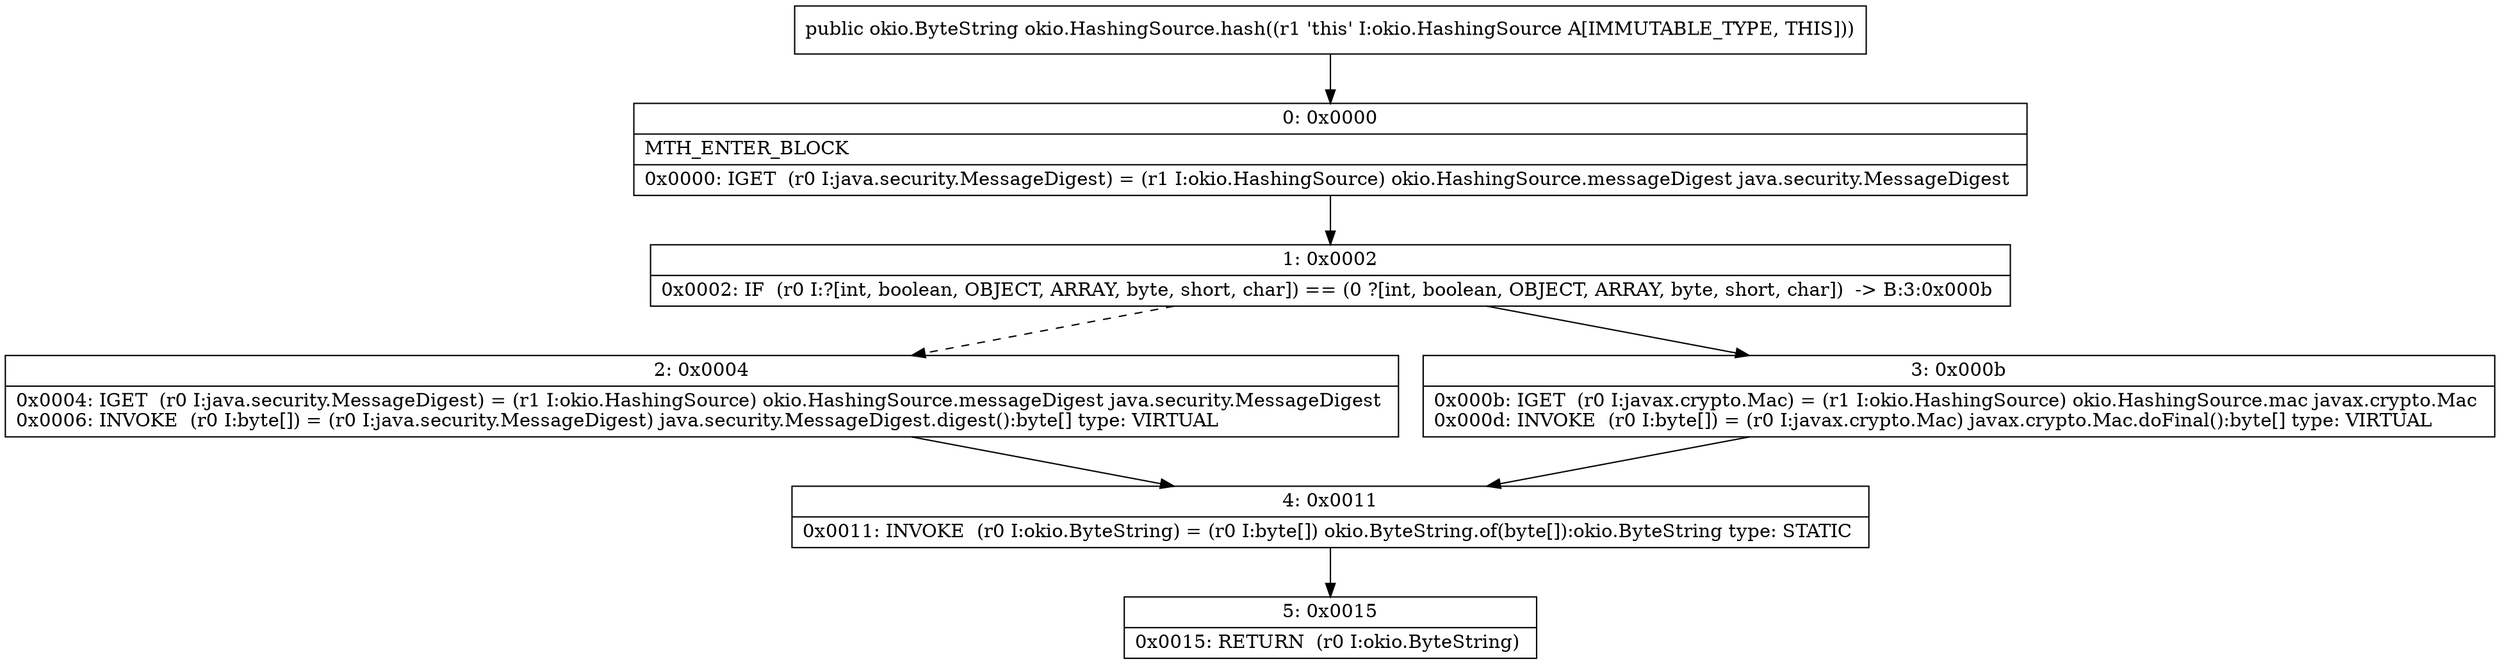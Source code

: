 digraph "CFG forokio.HashingSource.hash()Lokio\/ByteString;" {
Node_0 [shape=record,label="{0\:\ 0x0000|MTH_ENTER_BLOCK\l|0x0000: IGET  (r0 I:java.security.MessageDigest) = (r1 I:okio.HashingSource) okio.HashingSource.messageDigest java.security.MessageDigest \l}"];
Node_1 [shape=record,label="{1\:\ 0x0002|0x0002: IF  (r0 I:?[int, boolean, OBJECT, ARRAY, byte, short, char]) == (0 ?[int, boolean, OBJECT, ARRAY, byte, short, char])  \-\> B:3:0x000b \l}"];
Node_2 [shape=record,label="{2\:\ 0x0004|0x0004: IGET  (r0 I:java.security.MessageDigest) = (r1 I:okio.HashingSource) okio.HashingSource.messageDigest java.security.MessageDigest \l0x0006: INVOKE  (r0 I:byte[]) = (r0 I:java.security.MessageDigest) java.security.MessageDigest.digest():byte[] type: VIRTUAL \l}"];
Node_3 [shape=record,label="{3\:\ 0x000b|0x000b: IGET  (r0 I:javax.crypto.Mac) = (r1 I:okio.HashingSource) okio.HashingSource.mac javax.crypto.Mac \l0x000d: INVOKE  (r0 I:byte[]) = (r0 I:javax.crypto.Mac) javax.crypto.Mac.doFinal():byte[] type: VIRTUAL \l}"];
Node_4 [shape=record,label="{4\:\ 0x0011|0x0011: INVOKE  (r0 I:okio.ByteString) = (r0 I:byte[]) okio.ByteString.of(byte[]):okio.ByteString type: STATIC \l}"];
Node_5 [shape=record,label="{5\:\ 0x0015|0x0015: RETURN  (r0 I:okio.ByteString) \l}"];
MethodNode[shape=record,label="{public okio.ByteString okio.HashingSource.hash((r1 'this' I:okio.HashingSource A[IMMUTABLE_TYPE, THIS])) }"];
MethodNode -> Node_0;
Node_0 -> Node_1;
Node_1 -> Node_2[style=dashed];
Node_1 -> Node_3;
Node_2 -> Node_4;
Node_3 -> Node_4;
Node_4 -> Node_5;
}

